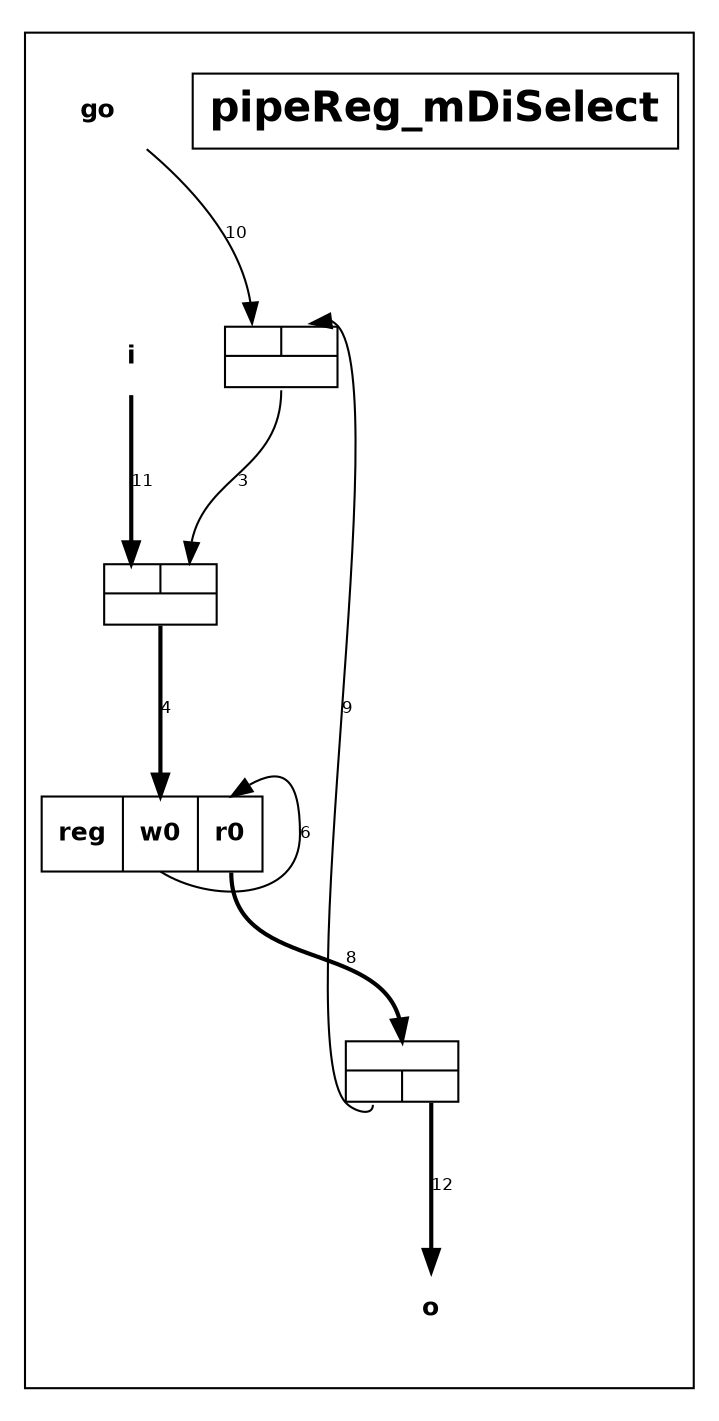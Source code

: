 digraph pipeReg_mDiSelect {
  outputorder="edgesfirst";
  size="7.086614173228347,10.236220472440946";
  ratio="2.0"
  subgraph cluster_pipeReg_mDiSelect {
    edge [fontsize="8", fontname="Helvetica", labelfontname="Helvetica", labelfontsize="8", arrowhead="normal"];
    node [fontsize="12", fontname="Helvetica-Bold", shape="box"];
    title [label="pipeReg_mDiSelect", fontsize="20"];
    port0 [portref="0", label="go", style="bold", shape="none"];
    port1 [portref="1", label="i", style="bold", shape="none"];
    port2 [portref="2", label="o", style="bold", shape="none"];
    comp5 [compref="5", label="{{<i0>|<i1>}|{<o>}}", height="0.4", fontsize="2", nojustify="true", shape="record"];
    comp6 [compref="6", label="reg|<w0>w0|<r0>r0", shape="record"];
    comp7 [compref="7", label="{{<i0>|<i1>}|{<o>}}", height="0.4", fontsize="2", nojustify="true", shape="record"];
    comp8 [compref="8", label="{{<i>}|{<o0>|<o1>}}", height="0.4", fontsize="2", nojustify="true", shape="record"]
    comp5:o:s -> comp7:i1:n [linkref="3", label="3", penwidth="1", weight="1"];
    comp7:o:s -> comp6:w0:n [linkref="4", label="4", penwidth="2", weight="2"];
    comp6:w0:s -> comp6:r0:n [linkref="6", label="6", penwidth="1", weight="1"];
    comp6:r0:s -> comp8:i:n [linkref="8", label="8", penwidth="2", weight="2"];
    comp8:o0:s -> comp5:i1:n [linkref="9", label="9", penwidth="1", weight="1"];
    port0 -> comp5:i0:n [linkref="10", label="10", penwidth="1", weight="1"];
    port1 -> comp7:i0:n [linkref="11", label="11", penwidth="2", weight="2"];
    comp8:o1:s -> port2 [linkref="12", label="12", penwidth="2", weight="2"]
  }
}
